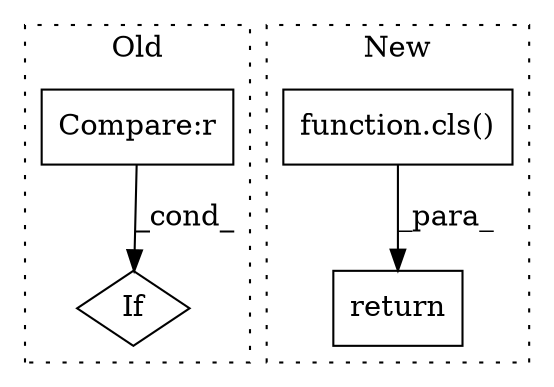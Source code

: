 digraph G {
subgraph cluster0 {
1 [label="If" a="96" s="1378" l="3" shape="diamond"];
3 [label="Compare:r" a="40" s="1381" l="20" shape="box"];
label = "Old";
style="dotted";
}
subgraph cluster1 {
2 [label="function.cls()" a="75" s="1697,1703" l="4,1" shape="box"];
4 [label="return" a="93" s="1690" l="7" shape="box"];
label = "New";
style="dotted";
}
2 -> 4 [label="_para_"];
3 -> 1 [label="_cond_"];
}
